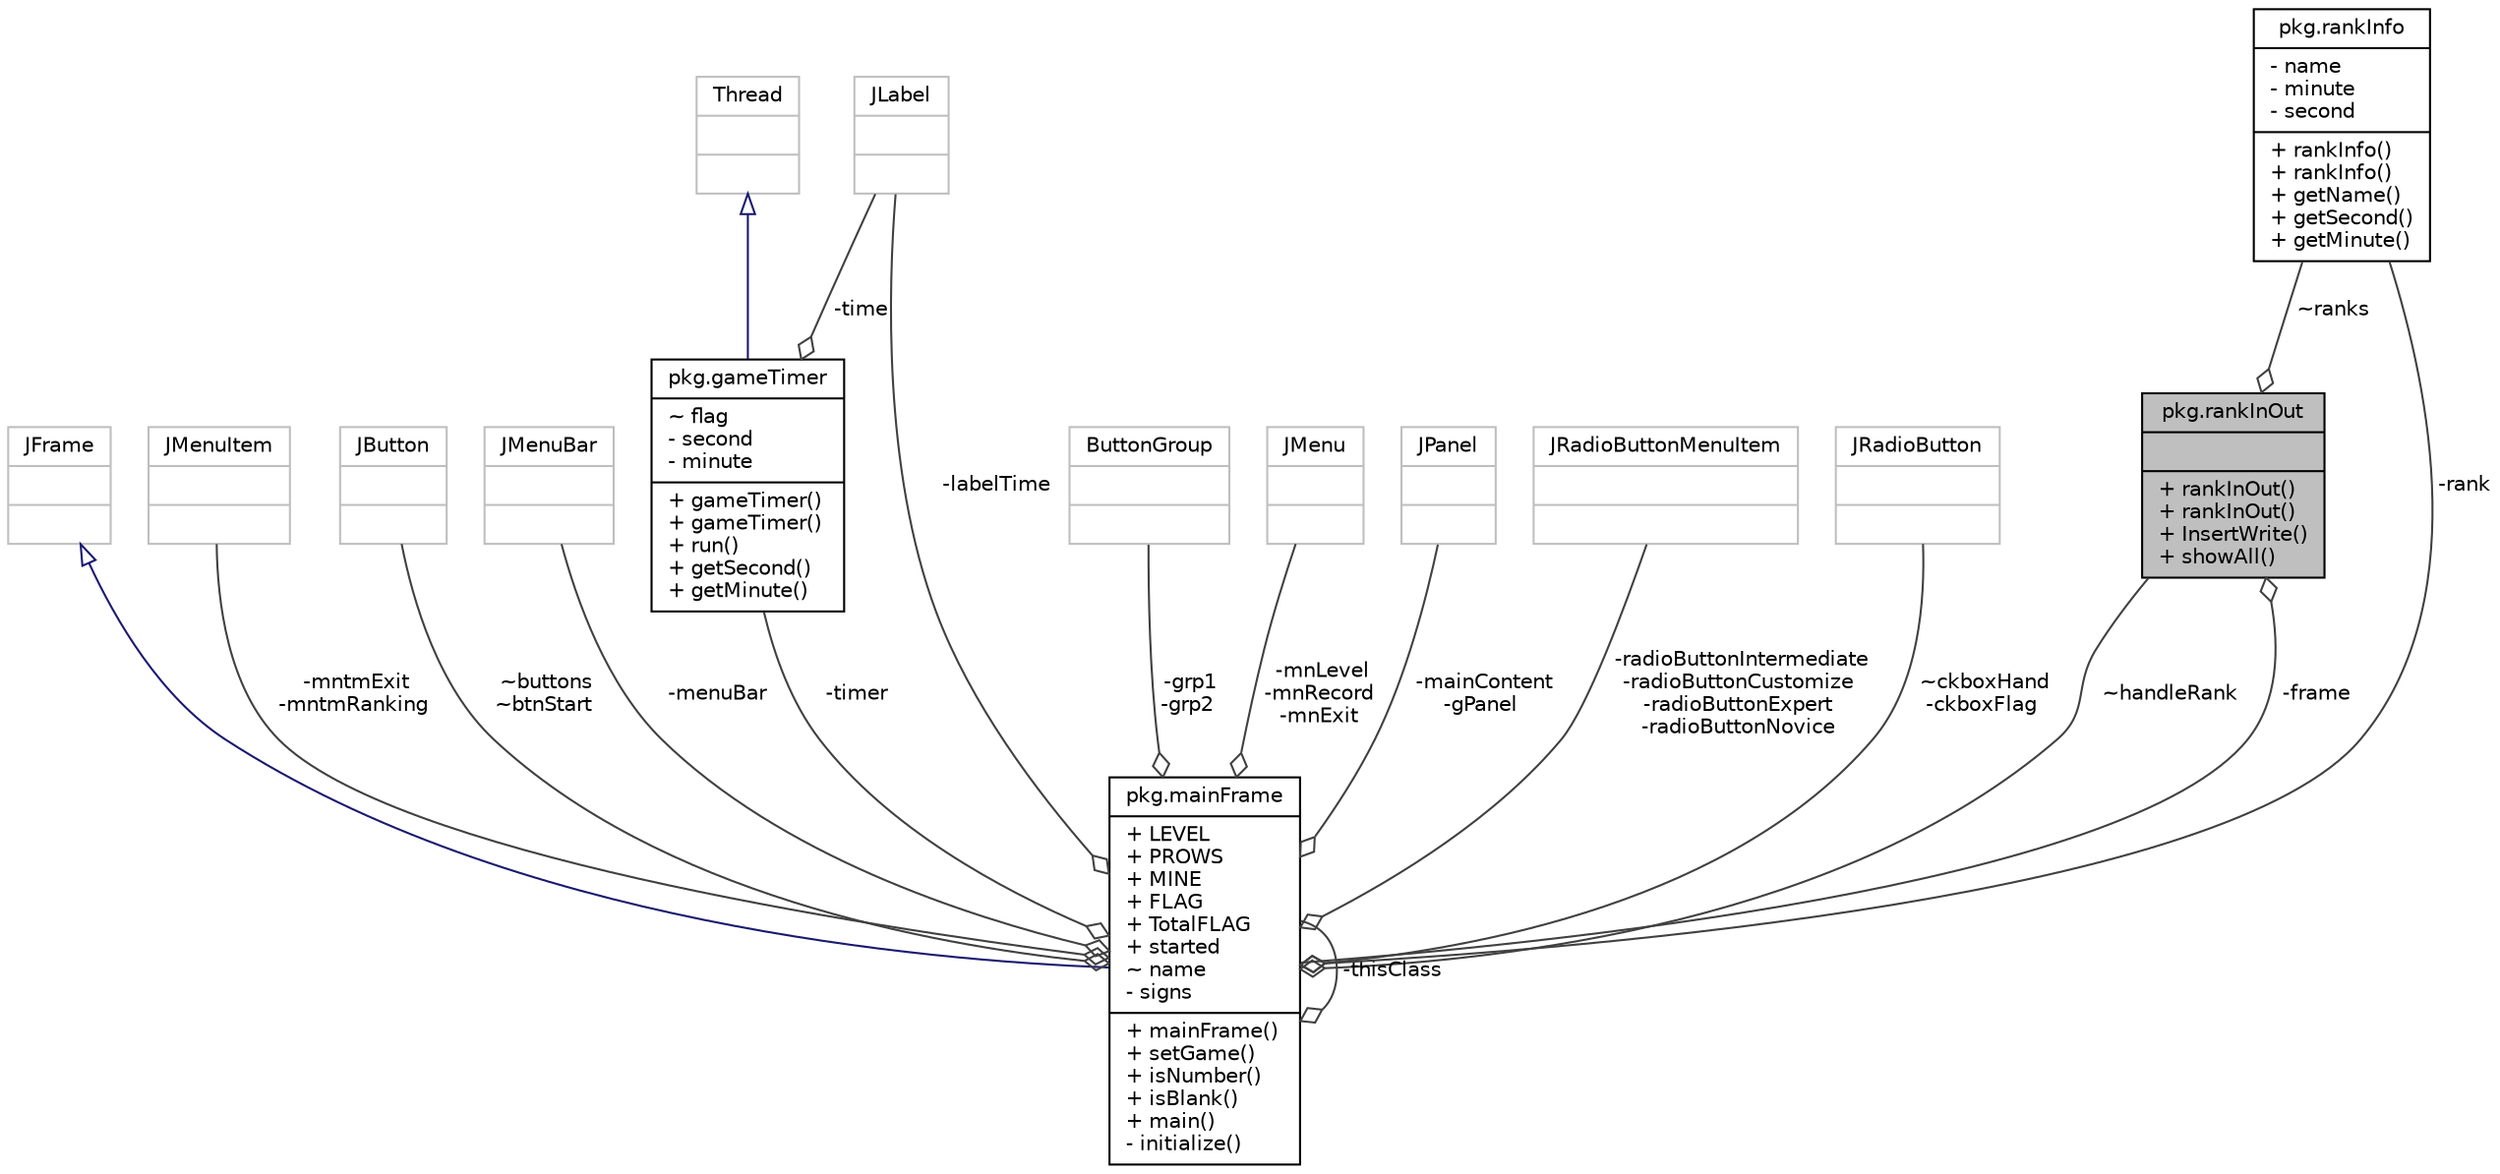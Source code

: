 digraph "pkg.rankInOut"
{
  edge [fontname="Helvetica",fontsize="10",labelfontname="Helvetica",labelfontsize="10"];
  node [fontname="Helvetica",fontsize="10",shape=record];
  Node1 [label="{pkg.rankInOut\n||+ rankInOut()\l+ rankInOut()\l+ InsertWrite()\l+ showAll()\l}",height=0.2,width=0.4,color="black", fillcolor="grey75", style="filled", fontcolor="black"];
  Node2 -> Node1 [color="grey25",fontsize="10",style="solid",label=" -frame" ,arrowhead="odiamond",fontname="Helvetica"];
  Node2 [label="{pkg.mainFrame\n|+ LEVEL\l+ PROWS\l+ MINE\l+ FLAG\l+ TotalFLAG\l+ started\l~ name\l- signs\l|+ mainFrame()\l+ setGame()\l+ isNumber()\l+ isBlank()\l+ main()\l- initialize()\l}",height=0.2,width=0.4,color="black", fillcolor="white", style="filled",URL="$classpkg_1_1main_frame.html",tooltip="지뢰찾기 게임이 진행되는 데에 있어 중심이 되는 UI 클래스 "];
  Node3 -> Node2 [dir="back",color="midnightblue",fontsize="10",style="solid",arrowtail="onormal",fontname="Helvetica"];
  Node3 [label="{JFrame\n||}",height=0.2,width=0.4,color="grey75", fillcolor="white", style="filled"];
  Node4 -> Node2 [color="grey25",fontsize="10",style="solid",label=" -mntmExit\n-mntmRanking" ,arrowhead="odiamond",fontname="Helvetica"];
  Node4 [label="{JMenuItem\n||}",height=0.2,width=0.4,color="grey75", fillcolor="white", style="filled"];
  Node5 -> Node2 [color="grey25",fontsize="10",style="solid",label=" ~buttons\n~btnStart" ,arrowhead="odiamond",fontname="Helvetica"];
  Node5 [label="{JButton\n||}",height=0.2,width=0.4,color="grey75", fillcolor="white", style="filled"];
  Node6 -> Node2 [color="grey25",fontsize="10",style="solid",label=" -menuBar" ,arrowhead="odiamond",fontname="Helvetica"];
  Node6 [label="{JMenuBar\n||}",height=0.2,width=0.4,color="grey75", fillcolor="white", style="filled"];
  Node7 -> Node2 [color="grey25",fontsize="10",style="solid",label=" -timer" ,arrowhead="odiamond",fontname="Helvetica"];
  Node7 [label="{pkg.gameTimer\n|~ flag\l- second\l- minute\l|+ gameTimer()\l+ gameTimer()\l+ run()\l+ getSecond()\l+ getMinute()\l}",height=0.2,width=0.4,color="black", fillcolor="white", style="filled",URL="$classpkg_1_1game_timer.html",tooltip="위쪽에 시간을 띄우고 시간 정보를 갖고있는 클래스 "];
  Node8 -> Node7 [dir="back",color="midnightblue",fontsize="10",style="solid",arrowtail="onormal",fontname="Helvetica"];
  Node8 [label="{Thread\n||}",height=0.2,width=0.4,color="grey75", fillcolor="white", style="filled"];
  Node9 -> Node7 [color="grey25",fontsize="10",style="solid",label=" -time" ,arrowhead="odiamond",fontname="Helvetica"];
  Node9 [label="{JLabel\n||}",height=0.2,width=0.4,color="grey75", fillcolor="white", style="filled"];
  Node2 -> Node2 [color="grey25",fontsize="10",style="solid",label=" -thisClass" ,arrowhead="odiamond",fontname="Helvetica"];
  Node10 -> Node2 [color="grey25",fontsize="10",style="solid",label=" -grp1\n-grp2" ,arrowhead="odiamond",fontname="Helvetica"];
  Node10 [label="{ButtonGroup\n||}",height=0.2,width=0.4,color="grey75", fillcolor="white", style="filled"];
  Node11 -> Node2 [color="grey25",fontsize="10",style="solid",label=" -mnLevel\n-mnRecord\n-mnExit" ,arrowhead="odiamond",fontname="Helvetica"];
  Node11 [label="{JMenu\n||}",height=0.2,width=0.4,color="grey75", fillcolor="white", style="filled"];
  Node9 -> Node2 [color="grey25",fontsize="10",style="solid",label=" -labelTime" ,arrowhead="odiamond",fontname="Helvetica"];
  Node12 -> Node2 [color="grey25",fontsize="10",style="solid",label=" -mainContent\n-gPanel" ,arrowhead="odiamond",fontname="Helvetica"];
  Node12 [label="{JPanel\n||}",height=0.2,width=0.4,color="grey75", fillcolor="white", style="filled"];
  Node13 -> Node2 [color="grey25",fontsize="10",style="solid",label=" -radioButtonIntermediate\n-radioButtonCustomize\n-radioButtonExpert\n-radioButtonNovice" ,arrowhead="odiamond",fontname="Helvetica"];
  Node13 [label="{JRadioButtonMenuItem\n||}",height=0.2,width=0.4,color="grey75", fillcolor="white", style="filled"];
  Node14 -> Node2 [color="grey25",fontsize="10",style="solid",label=" ~ckboxHand\n-ckboxFlag" ,arrowhead="odiamond",fontname="Helvetica"];
  Node14 [label="{JRadioButton\n||}",height=0.2,width=0.4,color="grey75", fillcolor="white", style="filled"];
  Node1 -> Node2 [color="grey25",fontsize="10",style="solid",label=" ~handleRank" ,arrowhead="odiamond",fontname="Helvetica"];
  Node15 -> Node2 [color="grey25",fontsize="10",style="solid",label=" -rank" ,arrowhead="odiamond",fontname="Helvetica"];
  Node15 [label="{pkg.rankInfo\n|- name\l- minute\l- second\l|+ rankInfo()\l+ rankInfo()\l+ getName()\l+ getSecond()\l+ getMinute()\l}",height=0.2,width=0.4,color="black", fillcolor="white", style="filled",URL="$classpkg_1_1rank_info.html",tooltip="랭킹 정보 하나를 의미하는 클래스 "];
  Node15 -> Node1 [color="grey25",fontsize="10",style="solid",label=" ~ranks" ,arrowhead="odiamond",fontname="Helvetica"];
}
